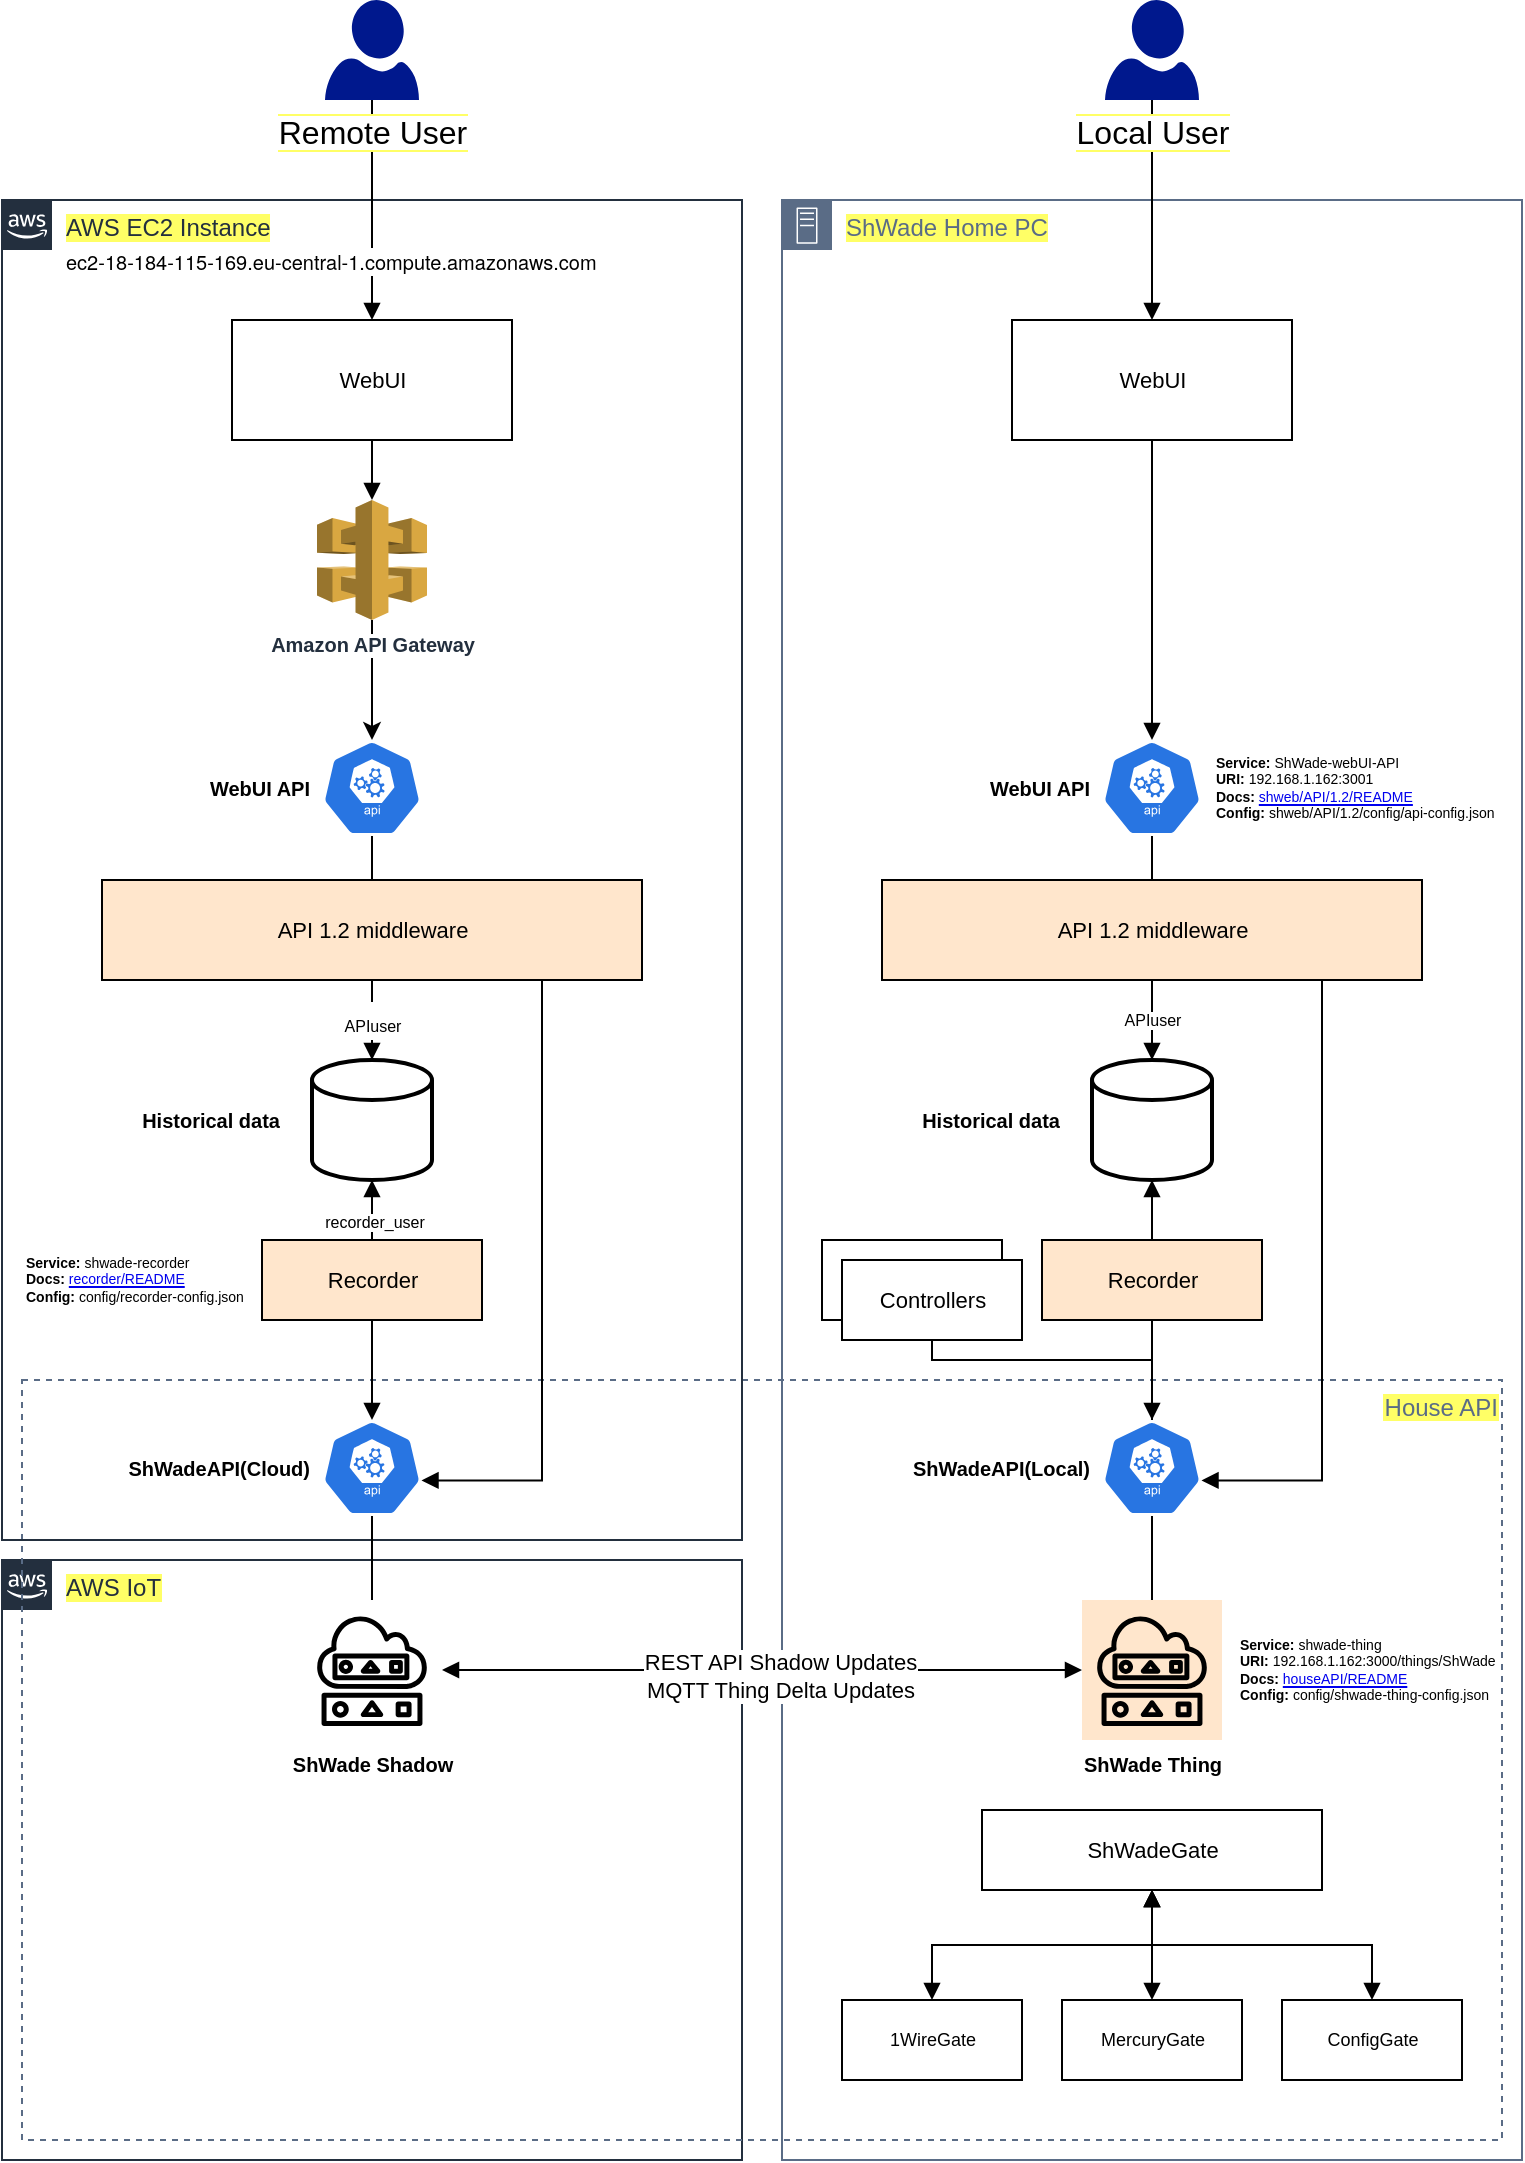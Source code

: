 <mxfile version="14.1.1" type="github">
  <diagram id="tRFMU8ikQU5egtYRDpaq" name="Page-2">
    <mxGraphModel dx="946" dy="617" grid="1" gridSize="10" guides="1" tooltips="1" connect="1" arrows="1" fold="1" page="1" pageScale="1" pageWidth="827" pageHeight="1169" math="0" shadow="0">
      <root>
        <mxCell id="mEVoEUZ3S1xTIFTmwvnm-0" />
        <mxCell id="mEVoEUZ3S1xTIFTmwvnm-1" parent="mEVoEUZ3S1xTIFTmwvnm-0" />
        <mxCell id="qBeVhZSmWdmqCQgk20M2-3" value="AWS IoT" style="points=[[0,0],[0.25,0],[0.5,0],[0.75,0],[1,0],[1,0.25],[1,0.5],[1,0.75],[1,1],[0.75,1],[0.5,1],[0.25,1],[0,1],[0,0.75],[0,0.5],[0,0.25]];outlineConnect=0;gradientColor=none;html=1;whiteSpace=wrap;fontSize=12;fontStyle=0;shape=mxgraph.aws4.group;grIcon=mxgraph.aws4.group_aws_cloud_alt;strokeColor=#232F3E;fillColor=none;verticalAlign=top;align=left;spacingLeft=30;fontColor=#232F3E;dashed=0;labelBackgroundColor=#FFFF66;" vertex="1" parent="mEVoEUZ3S1xTIFTmwvnm-1">
          <mxGeometry x="40" y="820" width="370" height="300" as="geometry" />
        </mxCell>
        <mxCell id="mEVoEUZ3S1xTIFTmwvnm-40" value="House API" style="fillColor=none;strokeColor=#5A6C86;dashed=1;verticalAlign=top;fontStyle=0;fontColor=#5A6C86;labelBackgroundColor=#FFFF66;align=right;" parent="mEVoEUZ3S1xTIFTmwvnm-1" vertex="1">
          <mxGeometry x="50" y="730" width="740" height="380" as="geometry" />
        </mxCell>
        <mxCell id="mEVoEUZ3S1xTIFTmwvnm-36" value="ShWade Home PC" style="points=[[0,0],[0.25,0],[0.5,0],[0.75,0],[1,0],[1,0.25],[1,0.5],[1,0.75],[1,1],[0.75,1],[0.5,1],[0.25,1],[0,1],[0,0.75],[0,0.5],[0,0.25]];outlineConnect=0;gradientColor=none;html=1;whiteSpace=wrap;fontSize=12;fontStyle=0;shape=mxgraph.aws4.group;grIcon=mxgraph.aws4.group_on_premise;strokeColor=#5A6C86;fillColor=none;verticalAlign=top;align=left;spacingLeft=30;fontColor=#5A6C86;dashed=0;labelBackgroundColor=#FFFF66;" parent="mEVoEUZ3S1xTIFTmwvnm-1" vertex="1">
          <mxGeometry x="430" y="140" width="370" height="980" as="geometry" />
        </mxCell>
        <mxCell id="mEVoEUZ3S1xTIFTmwvnm-33" value="AWS EC2 Instance" style="points=[[0,0],[0.25,0],[0.5,0],[0.75,0],[1,0],[1,0.25],[1,0.5],[1,0.75],[1,1],[0.75,1],[0.5,1],[0.25,1],[0,1],[0,0.75],[0,0.5],[0,0.25]];outlineConnect=0;gradientColor=none;html=1;whiteSpace=wrap;fontSize=12;fontStyle=0;shape=mxgraph.aws4.group;grIcon=mxgraph.aws4.group_aws_cloud_alt;strokeColor=#232F3E;fillColor=none;verticalAlign=top;align=left;spacingLeft=30;fontColor=#232F3E;dashed=0;labelBackgroundColor=#FFFF66;" parent="mEVoEUZ3S1xTIFTmwvnm-1" vertex="1">
          <mxGeometry x="40" y="140" width="370" height="670" as="geometry" />
        </mxCell>
        <mxCell id="mEVoEUZ3S1xTIFTmwvnm-4" value="ShWade Shadow" style="outlineConnect=0;dashed=0;verticalLabelPosition=bottom;verticalAlign=top;align=center;html=1;fontSize=10;fontStyle=1;aspect=fixed;shape=mxgraph.aws4.resourceIcon;resIcon=mxgraph.aws4.shadow;" parent="mEVoEUZ3S1xTIFTmwvnm-1" vertex="1">
          <mxGeometry x="190" y="840" width="70" height="70" as="geometry" />
        </mxCell>
        <mxCell id="mEVoEUZ3S1xTIFTmwvnm-7" value="ShWade Thing" style="outlineConnect=0;dashed=0;verticalLabelPosition=bottom;verticalAlign=top;align=center;html=1;fontSize=10;fontStyle=1;aspect=fixed;shape=mxgraph.aws4.resourceIcon;resIcon=mxgraph.aws4.shadow;fillColor=#ffe6cc;" parent="mEVoEUZ3S1xTIFTmwvnm-1" vertex="1">
          <mxGeometry x="580" y="840" width="70" height="70" as="geometry" />
        </mxCell>
        <mxCell id="mEVoEUZ3S1xTIFTmwvnm-13" value="" style="edgeStyle=orthogonalEdgeStyle;rounded=0;orthogonalLoop=1;jettySize=auto;html=1;startArrow=none;startFill=0;endArrow=none;endFill=0;" parent="mEVoEUZ3S1xTIFTmwvnm-1" source="mEVoEUZ3S1xTIFTmwvnm-12" target="mEVoEUZ3S1xTIFTmwvnm-4" edge="1">
          <mxGeometry relative="1" as="geometry" />
        </mxCell>
        <mxCell id="mEVoEUZ3S1xTIFTmwvnm-12" value="" style="html=1;dashed=0;whitespace=wrap;fillColor=#2875E2;strokeColor=#ffffff;points=[[0.005,0.63,0],[0.1,0.2,0],[0.9,0.2,0],[0.5,0,0],[0.995,0.63,0],[0.72,0.99,0],[0.5,1,0],[0.28,0.99,0]];shape=mxgraph.kubernetes.icon;prIcon=api;align=right;" parent="mEVoEUZ3S1xTIFTmwvnm-1" vertex="1">
          <mxGeometry x="200" y="750" width="50" height="48" as="geometry" />
        </mxCell>
        <mxCell id="mEVoEUZ3S1xTIFTmwvnm-15" value="" style="edgeStyle=orthogonalEdgeStyle;rounded=0;orthogonalLoop=1;jettySize=auto;html=1;startArrow=none;startFill=0;endArrow=none;endFill=0;" parent="mEVoEUZ3S1xTIFTmwvnm-1" source="mEVoEUZ3S1xTIFTmwvnm-14" target="mEVoEUZ3S1xTIFTmwvnm-7" edge="1">
          <mxGeometry relative="1" as="geometry" />
        </mxCell>
        <mxCell id="mEVoEUZ3S1xTIFTmwvnm-14" value="" style="html=1;dashed=0;whitespace=wrap;fillColor=#2875E2;strokeColor=#ffffff;points=[[0.005,0.63,0],[0.1,0.2,0],[0.9,0.2,0],[0.5,0,0],[0.995,0.63,0],[0.72,0.99,0],[0.5,1,0],[0.28,0.99,0]];shape=mxgraph.kubernetes.icon;prIcon=api" parent="mEVoEUZ3S1xTIFTmwvnm-1" vertex="1">
          <mxGeometry x="590" y="750" width="50" height="48" as="geometry" />
        </mxCell>
        <mxCell id="mEVoEUZ3S1xTIFTmwvnm-17" value="ShWadeAPI(Cloud)" style="text;html=1;align=right;verticalAlign=middle;resizable=0;points=[];autosize=1;fontSize=10;fontStyle=1" parent="mEVoEUZ3S1xTIFTmwvnm-1" vertex="1">
          <mxGeometry x="85" y="764" width="110" height="20" as="geometry" />
        </mxCell>
        <mxCell id="mEVoEUZ3S1xTIFTmwvnm-18" value="ShWadeAPI(Local)" style="text;html=1;align=right;verticalAlign=middle;resizable=0;points=[];autosize=1;fontStyle=1;fontSize=10;" parent="mEVoEUZ3S1xTIFTmwvnm-1" vertex="1">
          <mxGeometry x="485" y="764" width="100" height="20" as="geometry" />
        </mxCell>
        <mxCell id="mEVoEUZ3S1xTIFTmwvnm-24" value="" style="edgeStyle=orthogonalEdgeStyle;rounded=0;orthogonalLoop=1;jettySize=auto;html=1;startArrow=block;startFill=1;endArrow=block;endFill=1;" parent="mEVoEUZ3S1xTIFTmwvnm-1" source="mEVoEUZ3S1xTIFTmwvnm-19" target="mEVoEUZ3S1xTIFTmwvnm-23" edge="1">
          <mxGeometry relative="1" as="geometry" />
        </mxCell>
        <mxCell id="mEVoEUZ3S1xTIFTmwvnm-19" value="ShWadeGate" style="html=1;align=center;fontSize=11;" parent="mEVoEUZ3S1xTIFTmwvnm-1" vertex="1">
          <mxGeometry x="530" y="945" width="170" height="40" as="geometry" />
        </mxCell>
        <mxCell id="mEVoEUZ3S1xTIFTmwvnm-23" value="1WireGate" style="html=1;align=center;fontSize=9;" parent="mEVoEUZ3S1xTIFTmwvnm-1" vertex="1">
          <mxGeometry x="460" y="1040" width="90" height="40" as="geometry" />
        </mxCell>
        <mxCell id="mEVoEUZ3S1xTIFTmwvnm-29" value="" style="edgeStyle=orthogonalEdgeStyle;rounded=0;orthogonalLoop=1;jettySize=auto;html=1;startArrow=block;startFill=1;endArrow=block;endFill=1;" parent="mEVoEUZ3S1xTIFTmwvnm-1" source="mEVoEUZ3S1xTIFTmwvnm-25" target="mEVoEUZ3S1xTIFTmwvnm-19" edge="1">
          <mxGeometry relative="1" as="geometry" />
        </mxCell>
        <mxCell id="mEVoEUZ3S1xTIFTmwvnm-25" value="MercuryGate" style="html=1;align=center;fontSize=9;" parent="mEVoEUZ3S1xTIFTmwvnm-1" vertex="1">
          <mxGeometry x="570" y="1040" width="90" height="40" as="geometry" />
        </mxCell>
        <mxCell id="mEVoEUZ3S1xTIFTmwvnm-31" style="edgeStyle=orthogonalEdgeStyle;rounded=0;orthogonalLoop=1;jettySize=auto;html=1;startArrow=block;startFill=1;endArrow=block;endFill=1;" parent="mEVoEUZ3S1xTIFTmwvnm-1" source="mEVoEUZ3S1xTIFTmwvnm-27" target="mEVoEUZ3S1xTIFTmwvnm-19" edge="1">
          <mxGeometry relative="1" as="geometry" />
        </mxCell>
        <mxCell id="mEVoEUZ3S1xTIFTmwvnm-27" value="ConfigGate" style="html=1;align=center;fontSize=9;" parent="mEVoEUZ3S1xTIFTmwvnm-1" vertex="1">
          <mxGeometry x="680" y="1040" width="90" height="40" as="geometry" />
        </mxCell>
        <mxCell id="mEVoEUZ3S1xTIFTmwvnm-46" value="" style="edgeStyle=orthogonalEdgeStyle;rounded=0;orthogonalLoop=1;jettySize=auto;html=1;startArrow=none;startFill=0;endArrow=block;endFill=1;fontSize=16;entryX=0.5;entryY=0;entryDx=0;entryDy=0;entryPerimeter=0;" parent="mEVoEUZ3S1xTIFTmwvnm-1" source="mEVoEUZ3S1xTIFTmwvnm-41" target="mEVoEUZ3S1xTIFTmwvnm-14" edge="1">
          <mxGeometry relative="1" as="geometry" />
        </mxCell>
        <mxCell id="mEVoEUZ3S1xTIFTmwvnm-41" value="Recorder" style="html=1;align=center;fillColor=#ffe6cc;fontSize=11;" parent="mEVoEUZ3S1xTIFTmwvnm-1" vertex="1">
          <mxGeometry x="560" y="660" width="110" height="40" as="geometry" />
        </mxCell>
        <mxCell id="mEVoEUZ3S1xTIFTmwvnm-45" value="" style="shape=image;html=1;verticalAlign=top;verticalLabelPosition=bottom;labelBackgroundColor=#ffffff;imageAspect=0;aspect=fixed;image=https://cdn2.iconfinder.com/data/icons/woothemes/PNG/arrow_cycle.png;fontSize=16;align=right;" parent="mEVoEUZ3S1xTIFTmwvnm-1" vertex="1">
          <mxGeometry x="563" y="662" width="18" height="18" as="geometry" />
        </mxCell>
        <mxCell id="mEVoEUZ3S1xTIFTmwvnm-48" style="edgeStyle=orthogonalEdgeStyle;rounded=0;orthogonalLoop=1;jettySize=auto;html=1;entryX=0.5;entryY=0;entryDx=0;entryDy=0;startArrow=block;startFill=1;endArrow=none;endFill=0;fontSize=16;" parent="mEVoEUZ3S1xTIFTmwvnm-1" source="mEVoEUZ3S1xTIFTmwvnm-47" target="mEVoEUZ3S1xTIFTmwvnm-41" edge="1">
          <mxGeometry relative="1" as="geometry" />
        </mxCell>
        <mxCell id="mEVoEUZ3S1xTIFTmwvnm-47" value="" style="strokeWidth=2;html=1;shape=mxgraph.flowchart.database;whiteSpace=wrap;labelBackgroundColor=#FFFF66;fontSize=16;align=right;" parent="mEVoEUZ3S1xTIFTmwvnm-1" vertex="1">
          <mxGeometry x="585" y="570" width="60" height="60" as="geometry" />
        </mxCell>
        <mxCell id="mEVoEUZ3S1xTIFTmwvnm-49" value="Controllers" style="html=1;align=center;" parent="mEVoEUZ3S1xTIFTmwvnm-1" vertex="1">
          <mxGeometry x="450" y="660" width="90" height="40" as="geometry" />
        </mxCell>
        <mxCell id="mEVoEUZ3S1xTIFTmwvnm-61" style="edgeStyle=orthogonalEdgeStyle;rounded=0;orthogonalLoop=1;jettySize=auto;html=1;exitX=0.5;exitY=1;exitDx=0;exitDy=0;entryX=0.5;entryY=0;entryDx=0;entryDy=0;entryPerimeter=0;startArrow=none;startFill=0;endArrow=none;endFill=0;fontSize=16;" parent="mEVoEUZ3S1xTIFTmwvnm-1" source="mEVoEUZ3S1xTIFTmwvnm-50" target="mEVoEUZ3S1xTIFTmwvnm-14" edge="1">
          <mxGeometry relative="1" as="geometry">
            <Array as="points">
              <mxPoint x="505" y="720" />
              <mxPoint x="615" y="720" />
            </Array>
          </mxGeometry>
        </mxCell>
        <mxCell id="mEVoEUZ3S1xTIFTmwvnm-50" value="Controllers" style="html=1;align=center;fontSize=11;" parent="mEVoEUZ3S1xTIFTmwvnm-1" vertex="1">
          <mxGeometry x="460" y="670" width="90" height="40" as="geometry" />
        </mxCell>
        <mxCell id="mEVoEUZ3S1xTIFTmwvnm-58" style="edgeStyle=orthogonalEdgeStyle;rounded=0;orthogonalLoop=1;jettySize=auto;html=1;exitX=0.5;exitY=1;exitDx=0;exitDy=0;exitPerimeter=0;entryX=0.5;entryY=0;entryDx=0;entryDy=0;startArrow=none;startFill=0;endArrow=none;endFill=0;fontSize=16;" parent="mEVoEUZ3S1xTIFTmwvnm-1" source="mEVoEUZ3S1xTIFTmwvnm-53" target="mEVoEUZ3S1xTIFTmwvnm-55" edge="1">
          <mxGeometry relative="1" as="geometry" />
        </mxCell>
        <mxCell id="mEVoEUZ3S1xTIFTmwvnm-53" value="" style="html=1;dashed=0;whitespace=wrap;fillColor=#2875E2;strokeColor=#ffffff;points=[[0.005,0.63,0],[0.1,0.2,0],[0.9,0.2,0],[0.5,0,0],[0.995,0.63,0],[0.72,0.99,0],[0.5,1,0],[0.28,0.99,0]];shape=mxgraph.kubernetes.icon;prIcon=api;align=right;" parent="mEVoEUZ3S1xTIFTmwvnm-1" vertex="1">
          <mxGeometry x="590" y="410" width="50" height="48" as="geometry" />
        </mxCell>
        <mxCell id="mEVoEUZ3S1xTIFTmwvnm-54" value="WebUI API" style="text;html=1;align=right;verticalAlign=middle;resizable=0;points=[];autosize=1;fontStyle=1;fontSize=10;" parent="mEVoEUZ3S1xTIFTmwvnm-1" vertex="1">
          <mxGeometry x="515" y="424" width="70" height="20" as="geometry" />
        </mxCell>
        <mxCell id="mEVoEUZ3S1xTIFTmwvnm-56" style="edgeStyle=orthogonalEdgeStyle;rounded=0;orthogonalLoop=1;jettySize=auto;html=1;exitX=0.5;exitY=1;exitDx=0;exitDy=0;startArrow=none;startFill=0;endArrow=block;endFill=1;fontSize=16;" parent="mEVoEUZ3S1xTIFTmwvnm-1" source="mEVoEUZ3S1xTIFTmwvnm-55" target="mEVoEUZ3S1xTIFTmwvnm-47" edge="1">
          <mxGeometry relative="1" as="geometry" />
        </mxCell>
        <mxCell id="qBeVhZSmWdmqCQgk20M2-5" value="APIuser" style="edgeLabel;html=1;align=center;verticalAlign=middle;resizable=0;points=[];fontSize=8;" vertex="1" connectable="0" parent="mEVoEUZ3S1xTIFTmwvnm-56">
          <mxGeometry relative="1" as="geometry">
            <mxPoint as="offset" />
          </mxGeometry>
        </mxCell>
        <mxCell id="mEVoEUZ3S1xTIFTmwvnm-86" style="edgeStyle=orthogonalEdgeStyle;rounded=0;orthogonalLoop=1;jettySize=auto;html=1;entryX=0.995;entryY=0.63;entryDx=0;entryDy=0;entryPerimeter=0;startArrow=none;startFill=0;endArrow=block;endFill=1;fontSize=16;" parent="mEVoEUZ3S1xTIFTmwvnm-1" source="mEVoEUZ3S1xTIFTmwvnm-55" target="mEVoEUZ3S1xTIFTmwvnm-14" edge="1">
          <mxGeometry relative="1" as="geometry">
            <Array as="points">
              <mxPoint x="700" y="780" />
            </Array>
          </mxGeometry>
        </mxCell>
        <mxCell id="mEVoEUZ3S1xTIFTmwvnm-55" value="API 1.2 middleware" style="html=1;align=center;fillColor=#FFE6CC;fontSize=11;" parent="mEVoEUZ3S1xTIFTmwvnm-1" vertex="1">
          <mxGeometry x="480" y="480" width="270" height="50" as="geometry" />
        </mxCell>
        <mxCell id="mEVoEUZ3S1xTIFTmwvnm-64" style="edgeStyle=orthogonalEdgeStyle;rounded=0;orthogonalLoop=1;jettySize=auto;html=1;entryX=0.5;entryY=0;entryDx=0;entryDy=0;entryPerimeter=0;startArrow=none;startFill=0;endArrow=block;endFill=1;fontSize=16;" parent="mEVoEUZ3S1xTIFTmwvnm-1" source="mEVoEUZ3S1xTIFTmwvnm-63" target="mEVoEUZ3S1xTIFTmwvnm-53" edge="1">
          <mxGeometry relative="1" as="geometry" />
        </mxCell>
        <mxCell id="mEVoEUZ3S1xTIFTmwvnm-63" value="WebUI" style="html=1;align=center;fontSize=11;" parent="mEVoEUZ3S1xTIFTmwvnm-1" vertex="1">
          <mxGeometry x="545" y="200" width="140" height="60" as="geometry" />
        </mxCell>
        <mxCell id="mEVoEUZ3S1xTIFTmwvnm-85" style="edgeStyle=orthogonalEdgeStyle;rounded=0;orthogonalLoop=1;jettySize=auto;html=1;entryX=0.5;entryY=0;entryDx=0;entryDy=0;startArrow=none;startFill=0;endArrow=block;endFill=1;fontSize=16;" parent="mEVoEUZ3S1xTIFTmwvnm-1" source="mEVoEUZ3S1xTIFTmwvnm-66" target="mEVoEUZ3S1xTIFTmwvnm-63" edge="1">
          <mxGeometry relative="1" as="geometry" />
        </mxCell>
        <mxCell id="mEVoEUZ3S1xTIFTmwvnm-66" value="&lt;span style=&quot;background-color: rgb(255 , 255 , 255)&quot;&gt;Local User&lt;/span&gt;" style="aspect=fixed;pointerEvents=1;shadow=0;dashed=0;html=1;strokeColor=none;labelPosition=center;verticalLabelPosition=bottom;verticalAlign=top;align=center;fillColor=#00188D;shape=mxgraph.azure.user;labelBackgroundColor=#FFFF66;fontSize=16;" parent="mEVoEUZ3S1xTIFTmwvnm-1" vertex="1">
          <mxGeometry x="591.5" y="40" width="47" height="50" as="geometry" />
        </mxCell>
        <mxCell id="mEVoEUZ3S1xTIFTmwvnm-84" style="edgeStyle=orthogonalEdgeStyle;rounded=0;orthogonalLoop=1;jettySize=auto;html=1;entryX=0.5;entryY=0;entryDx=0;entryDy=0;startArrow=none;startFill=0;endArrow=block;endFill=1;fontSize=16;" parent="mEVoEUZ3S1xTIFTmwvnm-1" source="mEVoEUZ3S1xTIFTmwvnm-67" target="mEVoEUZ3S1xTIFTmwvnm-82" edge="1">
          <mxGeometry relative="1" as="geometry" />
        </mxCell>
        <mxCell id="mEVoEUZ3S1xTIFTmwvnm-67" value="&lt;span style=&quot;background-color: rgb(255 , 255 , 255)&quot;&gt;Remote User&lt;/span&gt;" style="aspect=fixed;pointerEvents=1;shadow=0;dashed=0;html=1;strokeColor=none;labelPosition=center;verticalLabelPosition=bottom;verticalAlign=top;align=center;fillColor=#00188D;shape=mxgraph.azure.user;labelBackgroundColor=#FFFF66;fontSize=16;" parent="mEVoEUZ3S1xTIFTmwvnm-1" vertex="1">
          <mxGeometry x="201.5" y="40" width="47" height="50" as="geometry" />
        </mxCell>
        <mxCell id="mEVoEUZ3S1xTIFTmwvnm-69" value="Historical data" style="text;html=1;align=right;verticalAlign=middle;resizable=0;points=[];autosize=1;fontStyle=1;fontSize=10;" parent="mEVoEUZ3S1xTIFTmwvnm-1" vertex="1">
          <mxGeometry x="490" y="590" width="80" height="20" as="geometry" />
        </mxCell>
        <mxCell id="mEVoEUZ3S1xTIFTmwvnm-70" value="" style="edgeStyle=orthogonalEdgeStyle;rounded=0;orthogonalLoop=1;jettySize=auto;html=1;startArrow=none;startFill=0;endArrow=block;endFill=1;fontSize=16;" parent="mEVoEUZ3S1xTIFTmwvnm-1" source="mEVoEUZ3S1xTIFTmwvnm-71" edge="1">
          <mxGeometry relative="1" as="geometry">
            <mxPoint x="225" y="750" as="targetPoint" />
          </mxGeometry>
        </mxCell>
        <mxCell id="mEVoEUZ3S1xTIFTmwvnm-71" value="Recorder" style="html=1;align=center;fillColor=#FFE6CC;fontSize=11;" parent="mEVoEUZ3S1xTIFTmwvnm-1" vertex="1">
          <mxGeometry x="170" y="660" width="110" height="40" as="geometry" />
        </mxCell>
        <mxCell id="mEVoEUZ3S1xTIFTmwvnm-72" value="" style="shape=image;html=1;verticalAlign=top;verticalLabelPosition=bottom;labelBackgroundColor=#ffffff;imageAspect=0;aspect=fixed;image=https://cdn2.iconfinder.com/data/icons/woothemes/PNG/arrow_cycle.png;fontSize=16;align=right;" parent="mEVoEUZ3S1xTIFTmwvnm-1" vertex="1">
          <mxGeometry x="173" y="662" width="18" height="18" as="geometry" />
        </mxCell>
        <mxCell id="mEVoEUZ3S1xTIFTmwvnm-73" style="edgeStyle=orthogonalEdgeStyle;rounded=0;orthogonalLoop=1;jettySize=auto;html=1;entryX=0.5;entryY=0;entryDx=0;entryDy=0;startArrow=block;startFill=1;endArrow=none;endFill=0;fontSize=16;" parent="mEVoEUZ3S1xTIFTmwvnm-1" source="mEVoEUZ3S1xTIFTmwvnm-74" target="mEVoEUZ3S1xTIFTmwvnm-71" edge="1">
          <mxGeometry relative="1" as="geometry" />
        </mxCell>
        <mxCell id="qBeVhZSmWdmqCQgk20M2-0" value="recorder_user" style="edgeLabel;html=1;align=center;verticalAlign=middle;resizable=0;points=[];fontSize=8;" vertex="1" connectable="0" parent="mEVoEUZ3S1xTIFTmwvnm-73">
          <mxGeometry x="0.622" y="1" relative="1" as="geometry">
            <mxPoint as="offset" />
          </mxGeometry>
        </mxCell>
        <mxCell id="mEVoEUZ3S1xTIFTmwvnm-74" value="" style="strokeWidth=2;html=1;shape=mxgraph.flowchart.database;whiteSpace=wrap;labelBackgroundColor=#FFFF66;fontSize=16;align=right;" parent="mEVoEUZ3S1xTIFTmwvnm-1" vertex="1">
          <mxGeometry x="195" y="570" width="60" height="60" as="geometry" />
        </mxCell>
        <mxCell id="mEVoEUZ3S1xTIFTmwvnm-75" style="edgeStyle=orthogonalEdgeStyle;rounded=0;orthogonalLoop=1;jettySize=auto;html=1;exitX=0.5;exitY=1;exitDx=0;exitDy=0;exitPerimeter=0;entryX=0.5;entryY=0;entryDx=0;entryDy=0;startArrow=none;startFill=0;endArrow=none;endFill=0;fontSize=16;" parent="mEVoEUZ3S1xTIFTmwvnm-1" source="mEVoEUZ3S1xTIFTmwvnm-76" target="mEVoEUZ3S1xTIFTmwvnm-80" edge="1">
          <mxGeometry relative="1" as="geometry" />
        </mxCell>
        <mxCell id="mEVoEUZ3S1xTIFTmwvnm-76" value="" style="html=1;dashed=0;whitespace=wrap;fillColor=#2875E2;strokeColor=#ffffff;points=[[0.005,0.63,0],[0.1,0.2,0],[0.9,0.2,0],[0.5,0,0],[0.995,0.63,0],[0.72,0.99,0],[0.5,1,0],[0.28,0.99,0]];shape=mxgraph.kubernetes.icon;prIcon=api;align=right;" parent="mEVoEUZ3S1xTIFTmwvnm-1" vertex="1">
          <mxGeometry x="200" y="410" width="50" height="48" as="geometry" />
        </mxCell>
        <mxCell id="mEVoEUZ3S1xTIFTmwvnm-77" value="WebUI API" style="text;html=1;align=right;verticalAlign=middle;resizable=0;points=[];autosize=1;fontStyle=1;fontSize=10;" parent="mEVoEUZ3S1xTIFTmwvnm-1" vertex="1">
          <mxGeometry x="125" y="424" width="70" height="20" as="geometry" />
        </mxCell>
        <mxCell id="mEVoEUZ3S1xTIFTmwvnm-78" value="&lt;font style=&quot;font-size: 8px&quot;&gt;APIuser&lt;/font&gt;" style="edgeStyle=orthogonalEdgeStyle;rounded=0;orthogonalLoop=1;jettySize=auto;html=1;exitX=0.5;exitY=1;exitDx=0;exitDy=0;startArrow=none;startFill=0;endArrow=block;endFill=1;fontSize=16;" parent="mEVoEUZ3S1xTIFTmwvnm-1" source="mEVoEUZ3S1xTIFTmwvnm-80" target="mEVoEUZ3S1xTIFTmwvnm-74" edge="1">
          <mxGeometry relative="1" as="geometry" />
        </mxCell>
        <mxCell id="mEVoEUZ3S1xTIFTmwvnm-87" style="edgeStyle=orthogonalEdgeStyle;rounded=0;orthogonalLoop=1;jettySize=auto;html=1;entryX=0.995;entryY=0.63;entryDx=0;entryDy=0;entryPerimeter=0;startArrow=none;startFill=0;endArrow=block;endFill=1;fontSize=16;" parent="mEVoEUZ3S1xTIFTmwvnm-1" source="mEVoEUZ3S1xTIFTmwvnm-80" target="mEVoEUZ3S1xTIFTmwvnm-12" edge="1">
          <mxGeometry relative="1" as="geometry">
            <Array as="points">
              <mxPoint x="310" y="780" />
            </Array>
          </mxGeometry>
        </mxCell>
        <mxCell id="mEVoEUZ3S1xTIFTmwvnm-80" value="API 1.2 middleware" style="html=1;align=center;fillColor=#FFE6CC;fontSize=11;" parent="mEVoEUZ3S1xTIFTmwvnm-1" vertex="1">
          <mxGeometry x="90" y="480" width="270" height="50" as="geometry" />
        </mxCell>
        <mxCell id="mEVoEUZ3S1xTIFTmwvnm-81" style="edgeStyle=orthogonalEdgeStyle;rounded=0;orthogonalLoop=1;jettySize=auto;html=1;startArrow=none;startFill=0;endArrow=block;endFill=1;fontSize=16;entryX=0.5;entryY=0;entryDx=0;entryDy=0;entryPerimeter=0;" parent="mEVoEUZ3S1xTIFTmwvnm-1" source="mEVoEUZ3S1xTIFTmwvnm-82" target="qBeVhZSmWdmqCQgk20M2-8" edge="1">
          <mxGeometry relative="1" as="geometry">
            <mxPoint x="225" y="279" as="targetPoint" />
          </mxGeometry>
        </mxCell>
        <mxCell id="mEVoEUZ3S1xTIFTmwvnm-82" value="WebUI" style="html=1;align=center;fontSize=11;" parent="mEVoEUZ3S1xTIFTmwvnm-1" vertex="1">
          <mxGeometry x="155" y="200" width="140" height="60" as="geometry" />
        </mxCell>
        <mxCell id="mEVoEUZ3S1xTIFTmwvnm-83" value="Historical data" style="text;html=1;align=right;verticalAlign=middle;resizable=0;points=[];autosize=1;fontStyle=1;fontSize=10;" parent="mEVoEUZ3S1xTIFTmwvnm-1" vertex="1">
          <mxGeometry x="100" y="590" width="80" height="20" as="geometry" />
        </mxCell>
        <mxCell id="F7xtwPMyAh1mgOi8PhVG-0" value="&lt;div style=&quot;font-size: 7px&quot;&gt;&lt;font style=&quot;font-size: 7px&quot;&gt;&lt;b&gt;Service:&lt;/b&gt;&amp;nbsp;shwade-thing&lt;/font&gt;&lt;/div&gt;&lt;div style=&quot;font-size: 7px&quot;&gt;&lt;font style=&quot;font-size: 7px&quot;&gt;&lt;b&gt;URI:&lt;/b&gt; 192.168.1.162:3000/things/ShWade&lt;/font&gt;&lt;/div&gt;&lt;font style=&quot;font-size: 7px&quot;&gt;&lt;div&gt;&lt;b&gt;Docs:&lt;/b&gt;&amp;nbsp;&lt;a href=&quot;https://github.com/Shden/Shden/blob/aws-iot/houseAPI/README&quot;&gt;houseAPI/README&lt;/a&gt;&lt;/div&gt;&lt;div&gt;&lt;b&gt;Config:&lt;/b&gt;&amp;nbsp;config/shwade-thing-config.json&lt;/div&gt;&lt;/font&gt;" style="text;html=1;resizable=0;autosize=1;align=left;verticalAlign=middle;points=[];fillColor=none;strokeColor=none;rounded=0;fontSize=8;" parent="mEVoEUZ3S1xTIFTmwvnm-1" vertex="1">
          <mxGeometry x="657" y="850" width="140" height="50" as="geometry" />
        </mxCell>
        <mxCell id="F7xtwPMyAh1mgOi8PhVG-4" value="&lt;div style=&quot;font-size: 7px&quot;&gt;&lt;font style=&quot;font-size: 7px&quot;&gt;&lt;b&gt;Service: &lt;/b&gt;ShWade-webUI-API&amp;nbsp;&lt;/font&gt;&lt;/div&gt;&lt;div style=&quot;font-size: 7px&quot;&gt;&lt;font style=&quot;font-size: 7px&quot;&gt;&lt;b&gt;URI:&lt;/b&gt;&amp;nbsp;192.168.1.162:3001&lt;/font&gt;&lt;/div&gt;&lt;font style=&quot;font-size: 7px&quot;&gt;&lt;div&gt;&lt;b&gt;Docs:&lt;/b&gt;&amp;nbsp;&lt;a href=&quot;https://github.com/Shden/Shden/blob/aws-iot/shweb/API/1.2/README&quot;&gt;shweb/API/1.2/README&lt;/a&gt;&lt;/div&gt;&lt;div&gt;&lt;b&gt;Config:&lt;/b&gt;&amp;nbsp;shweb/API/1.2/config/api-config.json&lt;/div&gt;&lt;/font&gt;" style="text;html=1;resizable=0;autosize=1;align=left;verticalAlign=middle;points=[];fillColor=none;strokeColor=none;rounded=0;fontSize=8;" parent="mEVoEUZ3S1xTIFTmwvnm-1" vertex="1">
          <mxGeometry x="645" y="409" width="150" height="50" as="geometry" />
        </mxCell>
        <mxCell id="qBeVhZSmWdmqCQgk20M2-1" value="&lt;div style=&quot;font-size: 7px&quot;&gt;&lt;font style=&quot;font-size: 7px&quot;&gt;&lt;b&gt;Service:&lt;/b&gt;&amp;nbsp;shwade-recorder&lt;/font&gt;&lt;/div&gt;&lt;font style=&quot;font-size: 7px&quot;&gt;&lt;div&gt;&lt;b&gt;Docs:&lt;/b&gt;&amp;nbsp;&lt;a href=&quot;https://github.com/Shden/Shden/blob/aws-iot/recorder/README&quot;&gt;recorder/README&lt;/a&gt;&lt;/div&gt;&lt;div&gt;&lt;b&gt;Config:&amp;nbsp;&lt;/b&gt;config/recorder-config.json&lt;/div&gt;&lt;/font&gt;" style="text;html=1;resizable=0;autosize=1;align=left;verticalAlign=middle;points=[];fillColor=none;strokeColor=none;rounded=0;fontSize=8;" vertex="1" parent="mEVoEUZ3S1xTIFTmwvnm-1">
          <mxGeometry x="50" y="660" width="120" height="40" as="geometry" />
        </mxCell>
        <mxCell id="mEVoEUZ3S1xTIFTmwvnm-8" value="" style="edgeStyle=orthogonalEdgeStyle;rounded=0;orthogonalLoop=1;jettySize=auto;html=1;startArrow=block;startFill=1;endArrow=block;endFill=1;verticalAlign=bottom;" parent="mEVoEUZ3S1xTIFTmwvnm-1" source="mEVoEUZ3S1xTIFTmwvnm-4" target="mEVoEUZ3S1xTIFTmwvnm-7" edge="1">
          <mxGeometry relative="1" as="geometry" />
        </mxCell>
        <mxCell id="mEVoEUZ3S1xTIFTmwvnm-11" value="REST API Shadow Updates&lt;br&gt;MQTT Thing Delta Updates" style="edgeLabel;html=1;align=center;verticalAlign=middle;resizable=0;points=[];labelBackgroundColor=#FFFFFF;spacingTop=0;spacing=0;spacingLeft=0;" parent="mEVoEUZ3S1xTIFTmwvnm-8" vertex="1" connectable="0">
          <mxGeometry x="0.052" y="-3" relative="1" as="geometry">
            <mxPoint as="offset" />
          </mxGeometry>
        </mxCell>
        <mxCell id="qBeVhZSmWdmqCQgk20M2-12" style="edgeStyle=orthogonalEdgeStyle;rounded=0;orthogonalLoop=1;jettySize=auto;html=1;entryX=0.5;entryY=0;entryDx=0;entryDy=0;entryPerimeter=0;fontSize=8;" edge="1" parent="mEVoEUZ3S1xTIFTmwvnm-1" source="qBeVhZSmWdmqCQgk20M2-8" target="mEVoEUZ3S1xTIFTmwvnm-76">
          <mxGeometry relative="1" as="geometry" />
        </mxCell>
        <mxCell id="qBeVhZSmWdmqCQgk20M2-8" value="&lt;span style=&quot;color: rgb(35 , 47 , 62) ; font-size: 10px ; font-weight: bold&quot;&gt;Amazon API Gateway&lt;/span&gt;" style="outlineConnect=0;dashed=0;verticalLabelPosition=bottom;verticalAlign=top;align=center;html=1;shape=mxgraph.aws3.api_gateway;fillColor=#D9A741;gradientColor=none;labelBackgroundColor=#FFFFFF;fontSize=8;" vertex="1" parent="mEVoEUZ3S1xTIFTmwvnm-1">
          <mxGeometry x="197.5" y="290" width="55" height="60" as="geometry" />
        </mxCell>
        <mxCell id="qBeVhZSmWdmqCQgk20M2-2" value="&lt;p style=&quot;margin: 0px ; font-stretch: normal ; line-height: normal ; font-family: &amp;quot;helvetica neue&amp;quot;&quot;&gt;&lt;font style=&quot;font-size: 10px&quot;&gt;ec2-18-184-115-169.eu-central-1.compute.amazonaws.com&lt;/font&gt;&lt;/p&gt;" style="text;html=1;resizable=0;autosize=1;align=left;verticalAlign=middle;points=[];fillColor=none;strokeColor=none;rounded=0;fontSize=8;labelBackgroundColor=#FFFFFF;" vertex="1" parent="mEVoEUZ3S1xTIFTmwvnm-1">
          <mxGeometry x="70" y="160" width="290" height="20" as="geometry" />
        </mxCell>
      </root>
    </mxGraphModel>
  </diagram>
</mxfile>
